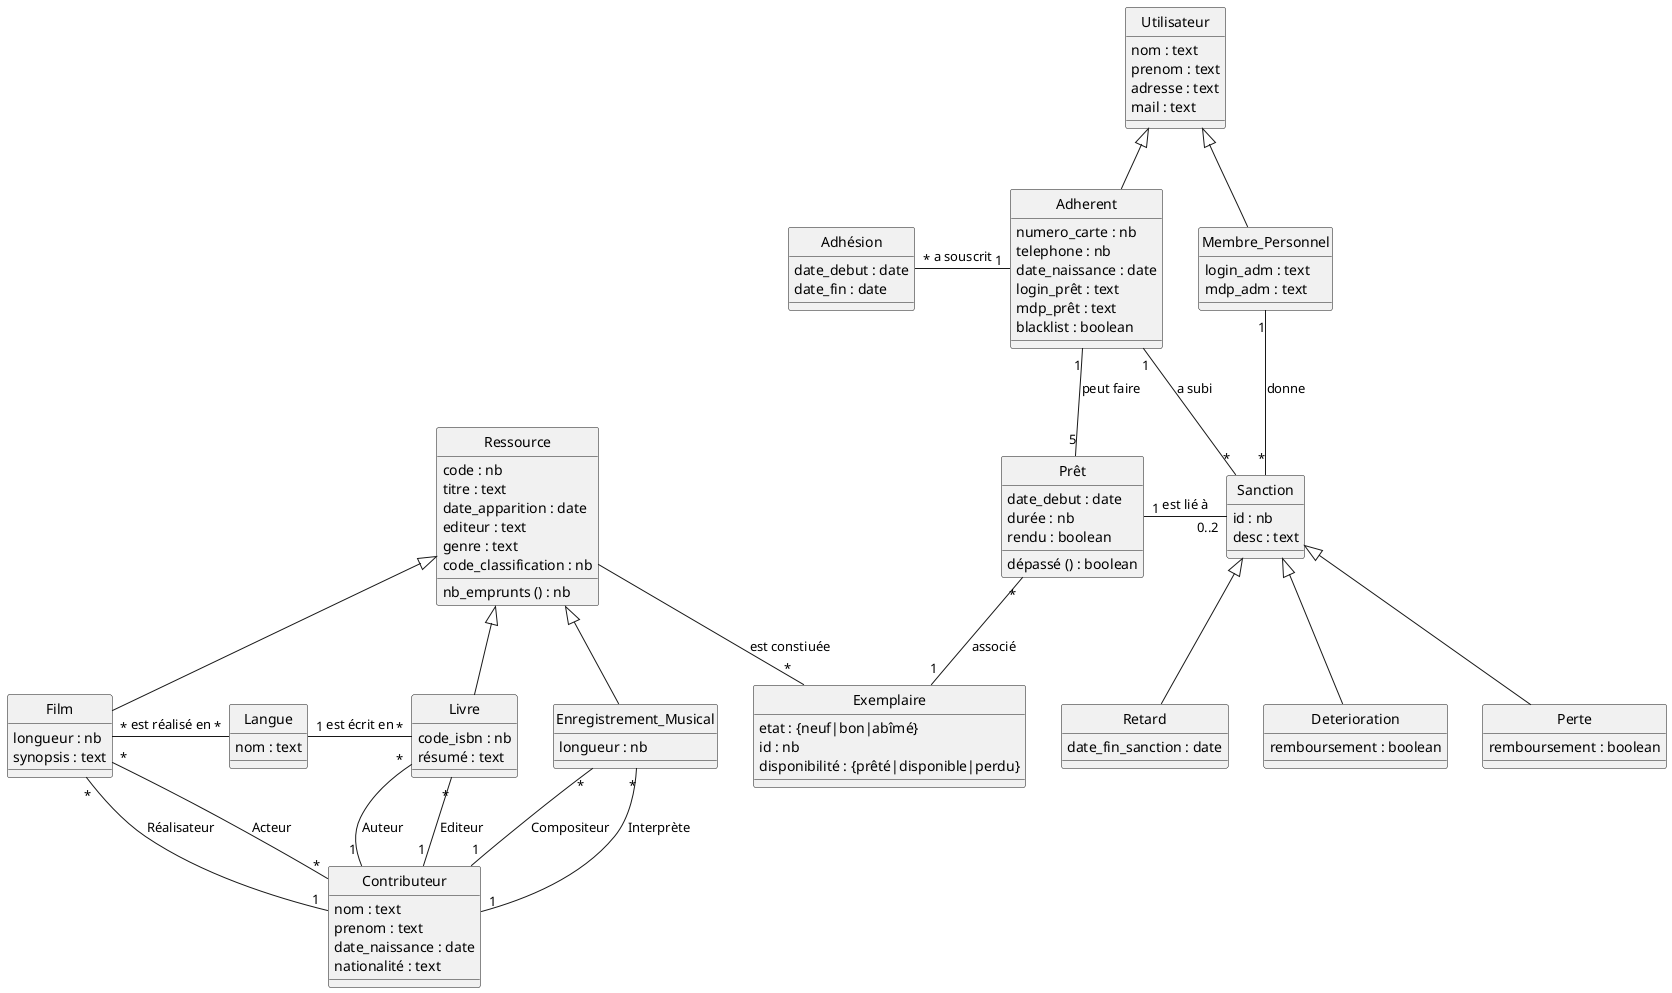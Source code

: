 #@startuml
hide circle

Class Livre{
  code_isbn : nb
  résumé : text
}

Class Film{
  longueur : nb
  synopsis : text
}

Class Langue{
  nom : text
}

Class Enregistrement_Musical{
  longueur : nb
}

Class Contributeur{
  nom : text
  prenom : text
  date_naissance : date
  nationalité : text
}

Class Ressource{
  code : nb
  titre : text
  date_apparition : date
  editeur : text
  genre : text
  code_classification : nb
  nb_emprunts () : nb
}

Class Exemplaire{
  etat : {neuf|bon|abîmé}
  id : nb
  disponibilité : {prêté|disponible|perdu}
}

Class Utilisateur{
  nom : text
  prenom : text
  adresse : text
  mail : text
}

Class Membre_Personnel{
  login_adm : text
  mdp_adm : text
}

Class Adherent{
  numero_carte : nb
  telephone : nb
  date_naissance : date
  login_prêt : text
  mdp_prêt : text
  blacklist : boolean
}

Class Prêt{
  date_debut : date
  durée : nb
  rendu : boolean
  dépassé () : boolean
}

Class Sanction{
  id : nb
  desc : text
}

Class Retard{
  date_fin_sanction : date
}

Class Deterioration{
  remboursement : boolean
}

Class Perte{
  remboursement : boolean
}

Class Adhésion {
  date_debut : date
  date_fin : date
}

Sanction <|-- Retard
Sanction <|-- Perte
Sanction <|-- Deterioration

Utilisateur <|-- Membre_Personnel
Utilisateur <|-- Adherent

Ressource <|-- Livre
Ressource <|-- Enregistrement_Musical
Ressource <|-- Film

Adhésion "*" - "1" Adherent : a souscrit
Adherent "1" -- "*" Sanction : a subi
Adherent "1" -- "5" Prêt : peut faire

Prêt "*" -- "1" Exemplaire : associé
Prêt "1" - "0..2" Sanction : est lié à

Membre_Personnel "1" -- "*" Sanction : donne

Film "*" - "*" Langue : est réalisé en
Film "*" -- "1" Contributeur : Réalisateur
Film "*" -- "*" Contributeur : Acteur

Langue "1" - "*" Livre : est écrit en

Ressource -- "*" Exemplaire : est constiuée

Livre "*" -- "1" Contributeur : Auteur
Livre "*" -- "1" Contributeur : Editeur

Enregistrement_Musical "*" -- "1" Contributeur : Compositeur
Enregistrement_Musical "*" -- "1" Contributeur : Interprète


@enduml
